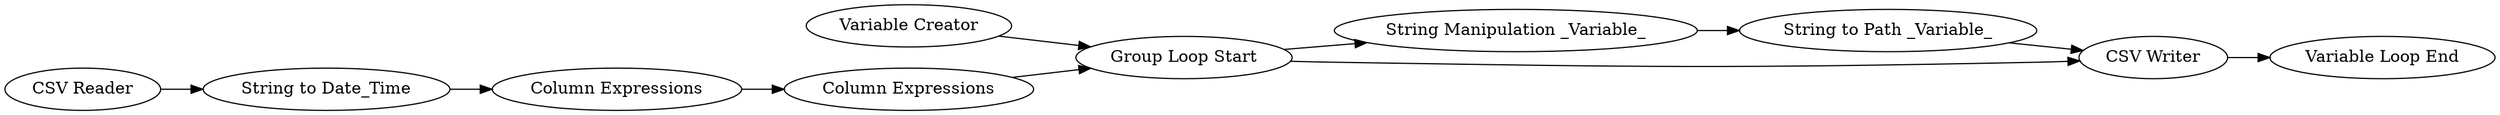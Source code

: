 digraph {
	"-251465078831141800_35" [label="Column Expressions"]
	"-251465078831141800_42" [label="Variable Creator"]
	"-251465078831141800_36" [label="String Manipulation _Variable_"]
	"-251465078831141800_39" [label="Variable Loop End"]
	"-251465078831141800_34" [label="CSV Reader"]
	"-251465078831141800_33" [label="Column Expressions"]
	"-251465078831141800_38" [label="CSV Writer"]
	"-251465078831141800_43" [label="String to Path _Variable_"]
	"-251465078831141800_32" [label="Group Loop Start"]
	"-251465078831141800_41" [label="String to Date_Time"]
	"-251465078831141800_43" -> "-251465078831141800_38"
	"-251465078831141800_38" -> "-251465078831141800_39"
	"-251465078831141800_42" -> "-251465078831141800_32"
	"-251465078831141800_32" -> "-251465078831141800_38"
	"-251465078831141800_34" -> "-251465078831141800_41"
	"-251465078831141800_33" -> "-251465078831141800_35"
	"-251465078831141800_41" -> "-251465078831141800_33"
	"-251465078831141800_36" -> "-251465078831141800_43"
	"-251465078831141800_32" -> "-251465078831141800_36"
	"-251465078831141800_35" -> "-251465078831141800_32"
	rankdir=LR
}
